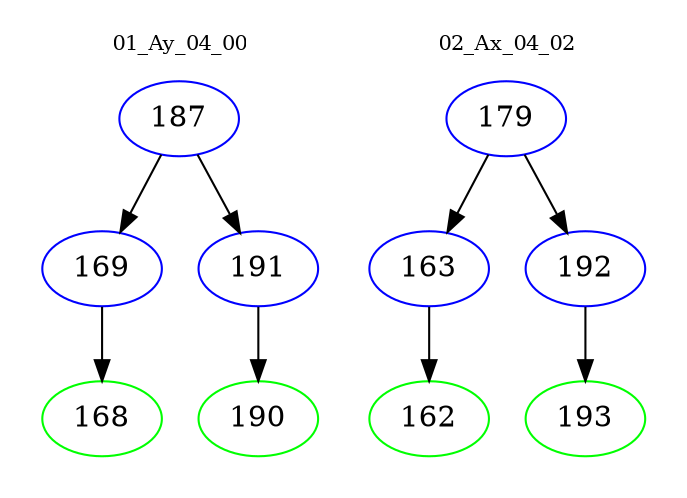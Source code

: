 digraph{
subgraph cluster_0 {
color = white
label = "01_Ay_04_00";
fontsize=10;
T0_187 [label="187", color="blue"]
T0_187 -> T0_169 [color="black"]
T0_169 [label="169", color="blue"]
T0_169 -> T0_168 [color="black"]
T0_168 [label="168", color="green"]
T0_187 -> T0_191 [color="black"]
T0_191 [label="191", color="blue"]
T0_191 -> T0_190 [color="black"]
T0_190 [label="190", color="green"]
}
subgraph cluster_1 {
color = white
label = "02_Ax_04_02";
fontsize=10;
T1_179 [label="179", color="blue"]
T1_179 -> T1_163 [color="black"]
T1_163 [label="163", color="blue"]
T1_163 -> T1_162 [color="black"]
T1_162 [label="162", color="green"]
T1_179 -> T1_192 [color="black"]
T1_192 [label="192", color="blue"]
T1_192 -> T1_193 [color="black"]
T1_193 [label="193", color="green"]
}
}
